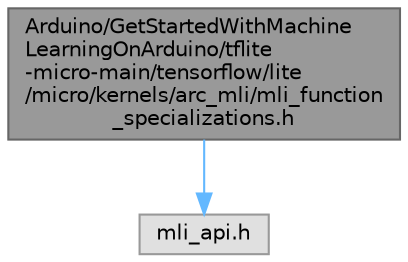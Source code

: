 digraph "Arduino/GetStartedWithMachineLearningOnArduino/tflite-micro-main/tensorflow/lite/micro/kernels/arc_mli/mli_function_specializations.h"
{
 // LATEX_PDF_SIZE
  bgcolor="transparent";
  edge [fontname=Helvetica,fontsize=10,labelfontname=Helvetica,labelfontsize=10];
  node [fontname=Helvetica,fontsize=10,shape=box,height=0.2,width=0.4];
  Node1 [id="Node000001",label="Arduino/GetStartedWithMachine\lLearningOnArduino/tflite\l-micro-main/tensorflow/lite\l/micro/kernels/arc_mli/mli_function\l_specializations.h",height=0.2,width=0.4,color="gray40", fillcolor="grey60", style="filled", fontcolor="black",tooltip=" "];
  Node1 -> Node2 [id="edge2_Node000001_Node000002",color="steelblue1",style="solid",tooltip=" "];
  Node2 [id="Node000002",label="mli_api.h",height=0.2,width=0.4,color="grey60", fillcolor="#E0E0E0", style="filled",tooltip=" "];
}
